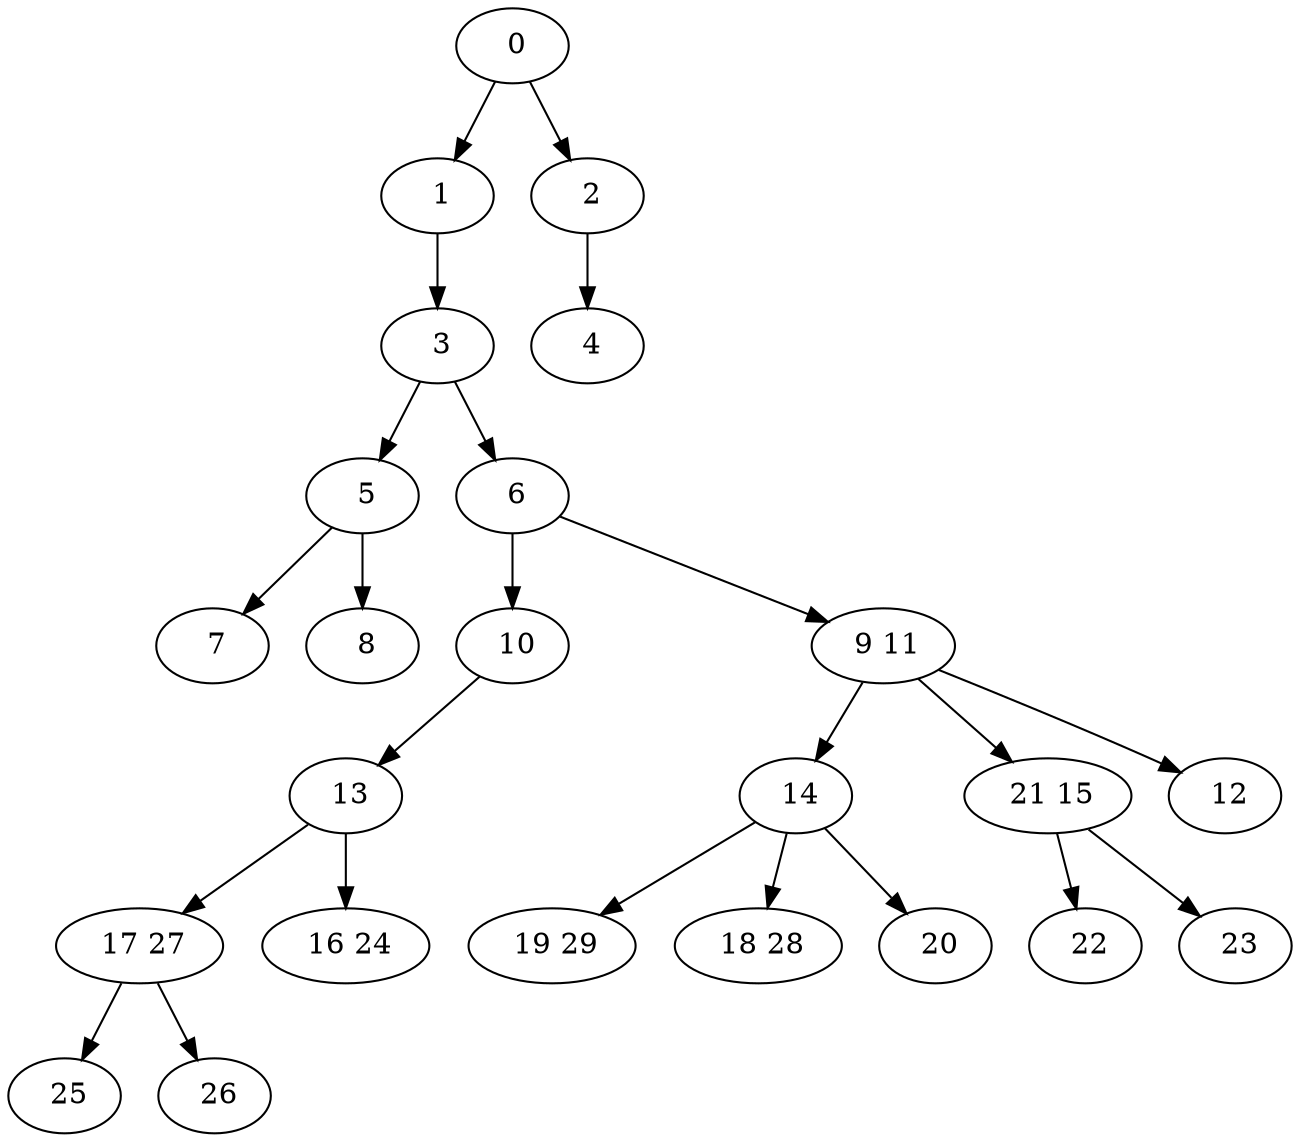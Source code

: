 digraph mytree {
" 0" -> " 1";
" 0" -> " 2";
" 1" -> " 3";
" 2" -> " 4";
" 4";
" 3" -> " 5";
" 3" -> " 6";
" 5" -> " 7";
" 5" -> " 8";
" 6" -> " 10";
" 6" -> " 9 11";
" 7";
" 8";
" 10" -> " 13";
" 13" -> " 17 27";
" 13" -> " 16 24";
" 9 11" -> " 14";
" 9 11" -> " 21 15";
" 9 11" -> " 12";
" 14" -> " 19 29";
" 14" -> " 18 28";
" 14" -> " 20";
" 19 29";
" 18 28";
" 21 15" -> " 22";
" 21 15" -> " 23";
" 17 27" -> " 25";
" 17 27" -> " 26";
" 25";
" 26";
" 22";
" 23";
" 16 24";
" 12";
" 20";
}
